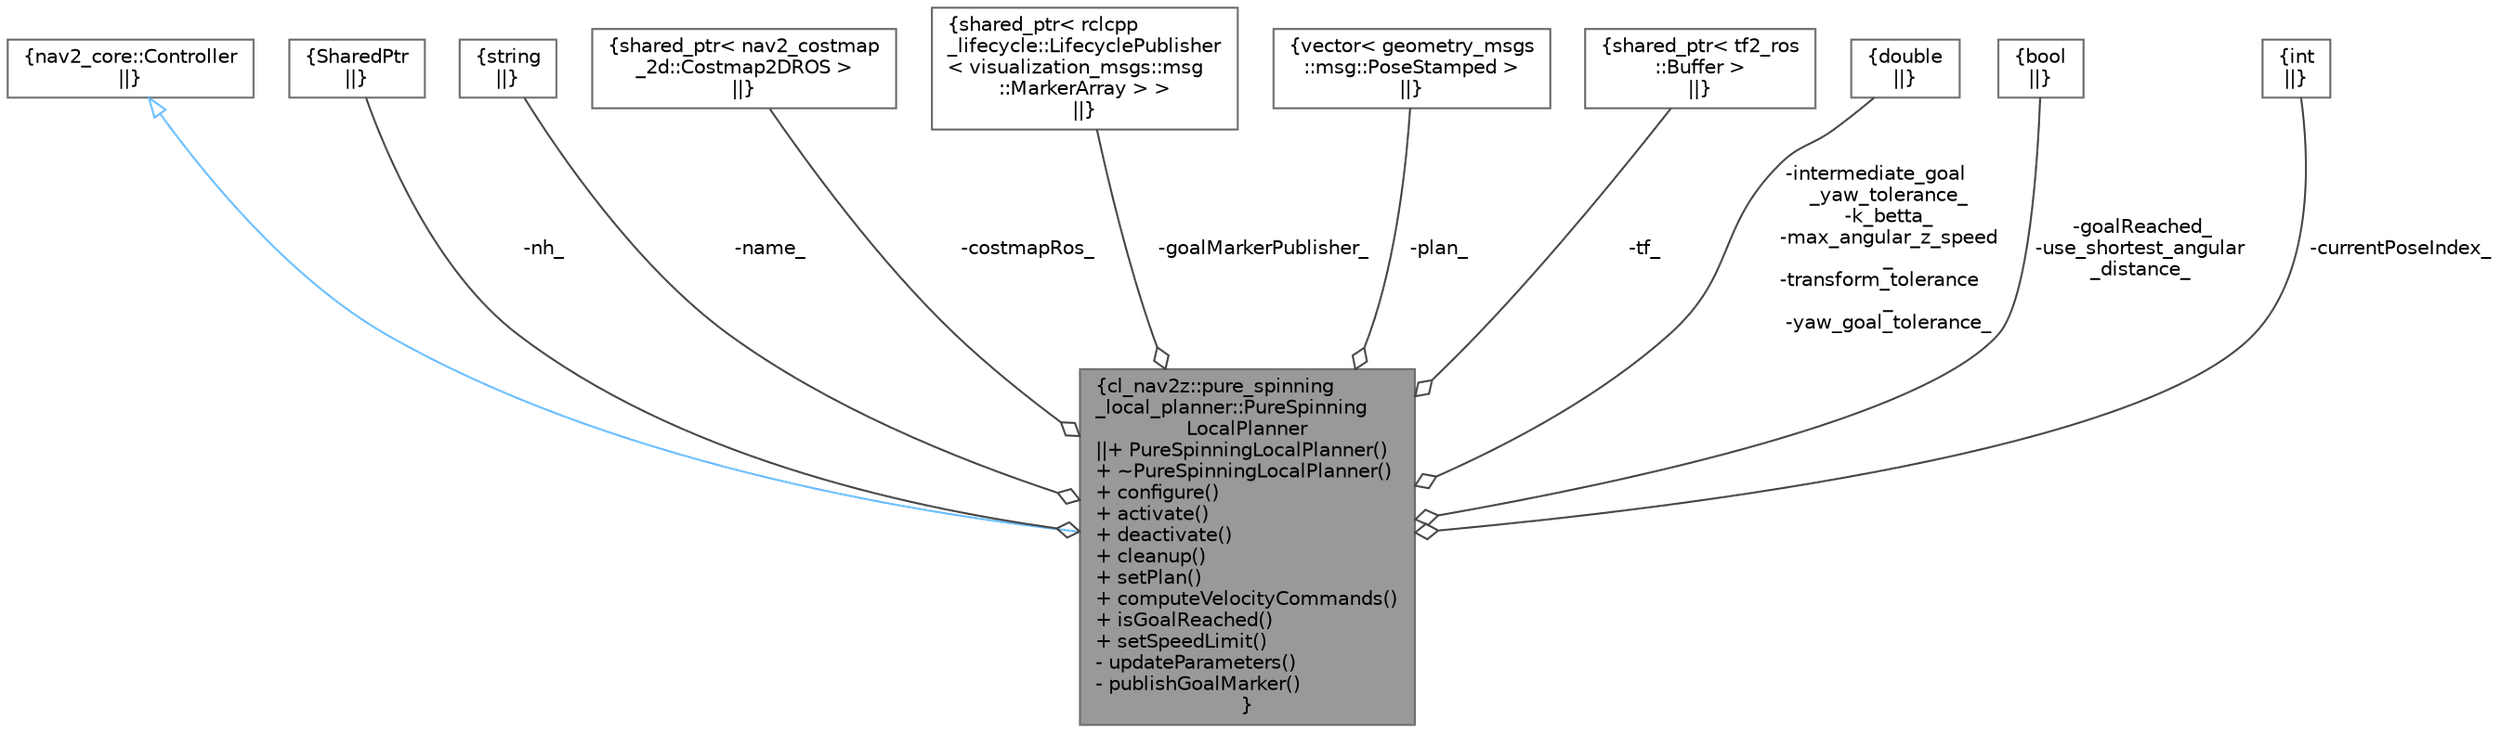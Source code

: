 digraph "cl_nav2z::pure_spinning_local_planner::PureSpinningLocalPlanner"
{
 // LATEX_PDF_SIZE
  bgcolor="transparent";
  edge [fontname=Helvetica,fontsize=10,labelfontname=Helvetica,labelfontsize=10];
  node [fontname=Helvetica,fontsize=10,shape=box,height=0.2,width=0.4];
  Node1 [label="{cl_nav2z::pure_spinning\l_local_planner::PureSpinning\lLocalPlanner\n||+ PureSpinningLocalPlanner()\l+ ~PureSpinningLocalPlanner()\l+ configure()\l+ activate()\l+ deactivate()\l+ cleanup()\l+ setPlan()\l+ computeVelocityCommands()\l+ isGoalReached()\l+ setSpeedLimit()\l- updateParameters()\l- publishGoalMarker()\l}",height=0.2,width=0.4,color="gray40", fillcolor="grey60", style="filled", fontcolor="black",tooltip=" "];
  Node2 -> Node1 [dir="back",color="steelblue1",style="solid",arrowtail="onormal"];
  Node2 [label="{nav2_core::Controller\n||}",height=0.2,width=0.4,color="gray40", fillcolor="white", style="filled",tooltip=" "];
  Node3 -> Node1 [color="grey25",style="solid",label=" -nh_" ,arrowhead="odiamond"];
  Node3 [label="{SharedPtr\n||}",height=0.2,width=0.4,color="gray40", fillcolor="white", style="filled",tooltip=" "];
  Node4 -> Node1 [color="grey25",style="solid",label=" -name_" ,arrowhead="odiamond"];
  Node4 [label="{string\n||}",height=0.2,width=0.4,color="gray40", fillcolor="white", style="filled",tooltip=" "];
  Node5 -> Node1 [color="grey25",style="solid",label=" -costmapRos_" ,arrowhead="odiamond"];
  Node5 [label="{shared_ptr\< nav2_costmap\l_2d::Costmap2DROS \>\n||}",height=0.2,width=0.4,color="gray40", fillcolor="white", style="filled",tooltip=" "];
  Node6 -> Node1 [color="grey25",style="solid",label=" -goalMarkerPublisher_" ,arrowhead="odiamond"];
  Node6 [label="{shared_ptr\< rclcpp\l_lifecycle::LifecyclePublisher\l\< visualization_msgs::msg\l::MarkerArray \> \>\n||}",height=0.2,width=0.4,color="gray40", fillcolor="white", style="filled",tooltip=" "];
  Node7 -> Node1 [color="grey25",style="solid",label=" -plan_" ,arrowhead="odiamond"];
  Node7 [label="{vector\< geometry_msgs\l::msg::PoseStamped \>\n||}",height=0.2,width=0.4,color="gray40", fillcolor="white", style="filled",tooltip=" "];
  Node8 -> Node1 [color="grey25",style="solid",label=" -tf_" ,arrowhead="odiamond"];
  Node8 [label="{shared_ptr\< tf2_ros\l::Buffer \>\n||}",height=0.2,width=0.4,color="gray40", fillcolor="white", style="filled",tooltip=" "];
  Node9 -> Node1 [color="grey25",style="solid",label=" -intermediate_goal\l_yaw_tolerance_\n-k_betta_\n-max_angular_z_speed\l_\n-transform_tolerance\l_\n-yaw_goal_tolerance_" ,arrowhead="odiamond"];
  Node9 [label="{double\n||}",height=0.2,width=0.4,color="gray40", fillcolor="white", style="filled",tooltip=" "];
  Node10 -> Node1 [color="grey25",style="solid",label=" -goalReached_\n-use_shortest_angular\l_distance_" ,arrowhead="odiamond"];
  Node10 [label="{bool\n||}",height=0.2,width=0.4,color="gray40", fillcolor="white", style="filled",URL="$classbool.html",tooltip=" "];
  Node11 -> Node1 [color="grey25",style="solid",label=" -currentPoseIndex_" ,arrowhead="odiamond"];
  Node11 [label="{int\n||}",height=0.2,width=0.4,color="gray40", fillcolor="white", style="filled",tooltip=" "];
}
